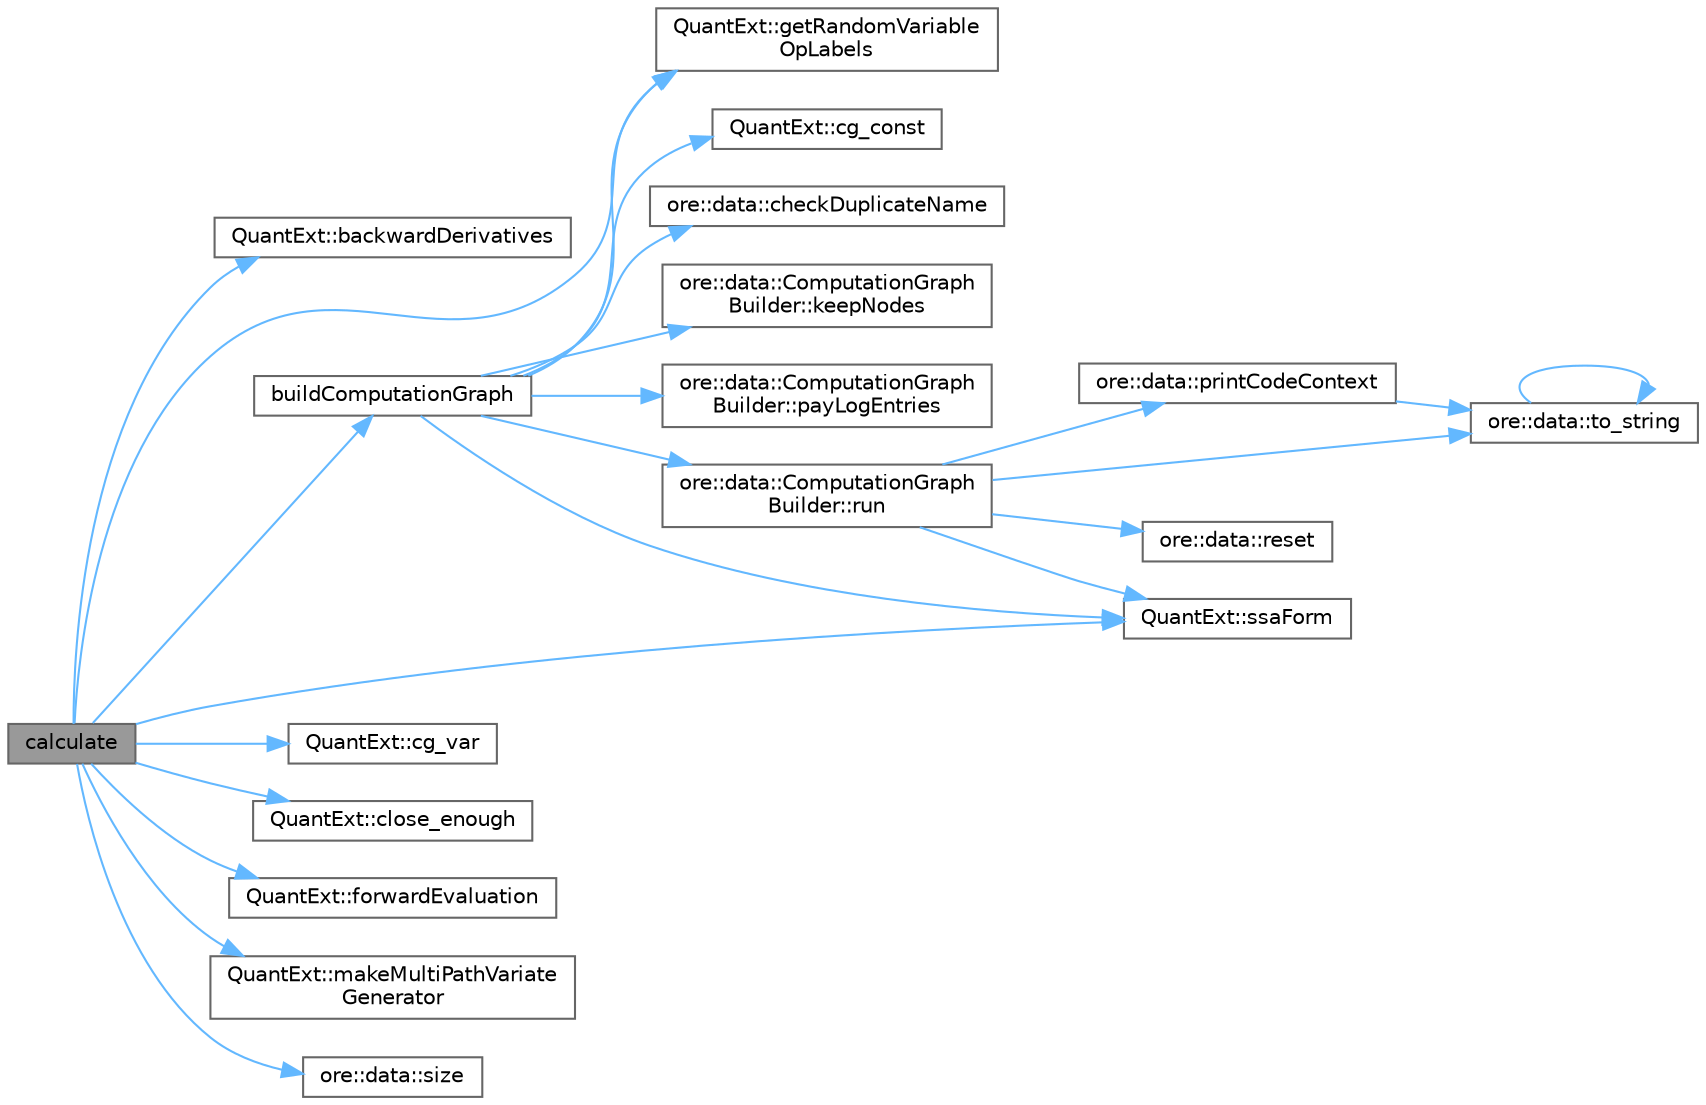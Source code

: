 digraph "calculate"
{
 // INTERACTIVE_SVG=YES
 // LATEX_PDF_SIZE
  bgcolor="transparent";
  edge [fontname=Helvetica,fontsize=10,labelfontname=Helvetica,labelfontsize=10];
  node [fontname=Helvetica,fontsize=10,shape=box,height=0.2,width=0.4];
  rankdir="LR";
  Node1 [label="calculate",height=0.2,width=0.4,color="gray40", fillcolor="grey60", style="filled", fontcolor="black",tooltip=" "];
  Node1 -> Node2 [color="steelblue1",style="solid"];
  Node2 [label="QuantExt::backwardDerivatives",height=0.2,width=0.4,color="grey40", fillcolor="white", style="filled",URL="C:/dev/ORE/documentation/QuantExt/doc/quantext.tag$namespace_quant_ext.html#affd4f9b5ff7d85af9b1236e277926070",tooltip=" "];
  Node1 -> Node3 [color="steelblue1",style="solid"];
  Node3 [label="buildComputationGraph",height=0.2,width=0.4,color="grey40", fillcolor="white", style="filled",URL="$classore_1_1data_1_1_scripted_instrument_pricing_engine_c_g.html#a28d7f909bffe492b808dfd3897cb1a46",tooltip=" "];
  Node3 -> Node4 [color="steelblue1",style="solid"];
  Node4 [label="QuantExt::cg_const",height=0.2,width=0.4,color="grey40", fillcolor="white", style="filled",URL="C:/dev/ORE/documentation/QuantExt/doc/quantext.tag$namespace_quant_ext.html#a0a5a4a36dc0da3e5341b65b4be8967a5",tooltip=" "];
  Node3 -> Node5 [color="steelblue1",style="solid"];
  Node5 [label="ore::data::checkDuplicateName",height=0.2,width=0.4,color="grey40", fillcolor="white", style="filled",URL="$namespaceore_1_1data.html#aa797b6d0de5ea37563b5fcec63cd6c84",tooltip=" "];
  Node3 -> Node6 [color="steelblue1",style="solid"];
  Node6 [label="QuantExt::getRandomVariable\lOpLabels",height=0.2,width=0.4,color="grey40", fillcolor="white", style="filled",URL="C:/dev/ORE/documentation/QuantExt/doc/quantext.tag$namespace_quant_ext.html#aaea09f88cc79f482d7725380e9db88aa",tooltip=" "];
  Node3 -> Node7 [color="steelblue1",style="solid"];
  Node7 [label="ore::data::ComputationGraph\lBuilder::keepNodes",height=0.2,width=0.4,color="grey40", fillcolor="white", style="filled",URL="$classore_1_1data_1_1_computation_graph_builder.html#a3bd289149c5b1013bd0fe1452f6978d0",tooltip=" "];
  Node3 -> Node8 [color="steelblue1",style="solid"];
  Node8 [label="ore::data::ComputationGraph\lBuilder::payLogEntries",height=0.2,width=0.4,color="grey40", fillcolor="white", style="filled",URL="$classore_1_1data_1_1_computation_graph_builder.html#aaf7fcc0198c287ff2369c4c0ebc1df96",tooltip=" "];
  Node3 -> Node9 [color="steelblue1",style="solid"];
  Node9 [label="ore::data::ComputationGraph\lBuilder::run",height=0.2,width=0.4,color="grey40", fillcolor="white", style="filled",URL="$classore_1_1data_1_1_computation_graph_builder.html#abba3d68d2267931401da38b708f7be34",tooltip=" "];
  Node9 -> Node10 [color="steelblue1",style="solid"];
  Node10 [label="ore::data::printCodeContext",height=0.2,width=0.4,color="grey40", fillcolor="white", style="filled",URL="$namespaceore_1_1data.html#a6196e84cdbd529baeb71d543180cd788",tooltip=" "];
  Node10 -> Node11 [color="steelblue1",style="solid"];
  Node11 [label="ore::data::to_string",height=0.2,width=0.4,color="grey40", fillcolor="white", style="filled",URL="$namespaceore_1_1data.html#a86651dfeb5c18ee891f7a4734d8cf455",tooltip=" "];
  Node11 -> Node11 [color="steelblue1",style="solid"];
  Node9 -> Node12 [color="steelblue1",style="solid"];
  Node12 [label="ore::data::reset",height=0.2,width=0.4,color="grey40", fillcolor="white", style="filled",URL="$namespaceore_1_1data.html#a85b0aebc3f5e18eb7e70df2e274aeda5",tooltip=" "];
  Node9 -> Node13 [color="steelblue1",style="solid"];
  Node13 [label="QuantExt::ssaForm",height=0.2,width=0.4,color="grey40", fillcolor="white", style="filled",URL="C:/dev/ORE/documentation/QuantExt/doc/quantext.tag$namespace_quant_ext.html#a537443c09f47d95b23b8a7ea73a5e982",tooltip=" "];
  Node9 -> Node11 [color="steelblue1",style="solid"];
  Node3 -> Node13 [color="steelblue1",style="solid"];
  Node1 -> Node14 [color="steelblue1",style="solid"];
  Node14 [label="QuantExt::cg_var",height=0.2,width=0.4,color="grey40", fillcolor="white", style="filled",URL="C:/dev/ORE/documentation/QuantExt/doc/quantext.tag$namespace_quant_ext.html#aac2b9ba5449927955f84aae0496ac223",tooltip=" "];
  Node1 -> Node15 [color="steelblue1",style="solid"];
  Node15 [label="QuantExt::close_enough",height=0.2,width=0.4,color="grey40", fillcolor="white", style="filled",URL="C:/dev/ORE/documentation/QuantExt/doc/quantext.tag$namespace_quant_ext.html#a1cab4fb6a720eff245acb9f3a7a9e7c5",tooltip=" "];
  Node1 -> Node16 [color="steelblue1",style="solid"];
  Node16 [label="QuantExt::forwardEvaluation",height=0.2,width=0.4,color="grey40", fillcolor="white", style="filled",URL="C:/dev/ORE/documentation/QuantExt/doc/quantext.tag$namespace_quant_ext.html#a0df3894f15939e30d2c72b59b7a6ce03",tooltip=" "];
  Node1 -> Node6 [color="steelblue1",style="solid"];
  Node1 -> Node17 [color="steelblue1",style="solid"];
  Node17 [label="QuantExt::makeMultiPathVariate\lGenerator",height=0.2,width=0.4,color="grey40", fillcolor="white", style="filled",URL="C:/dev/ORE/documentation/QuantExt/doc/quantext.tag$namespace_quant_ext.html#a729ccb86fe486686cc1c21d403482d4a",tooltip=" "];
  Node1 -> Node18 [color="steelblue1",style="solid"];
  Node18 [label="ore::data::size",height=0.2,width=0.4,color="grey40", fillcolor="white", style="filled",URL="$namespaceore_1_1data.html#a777e216dee6069b548bb87da7152699e",tooltip=" "];
  Node1 -> Node13 [color="steelblue1",style="solid"];
}
